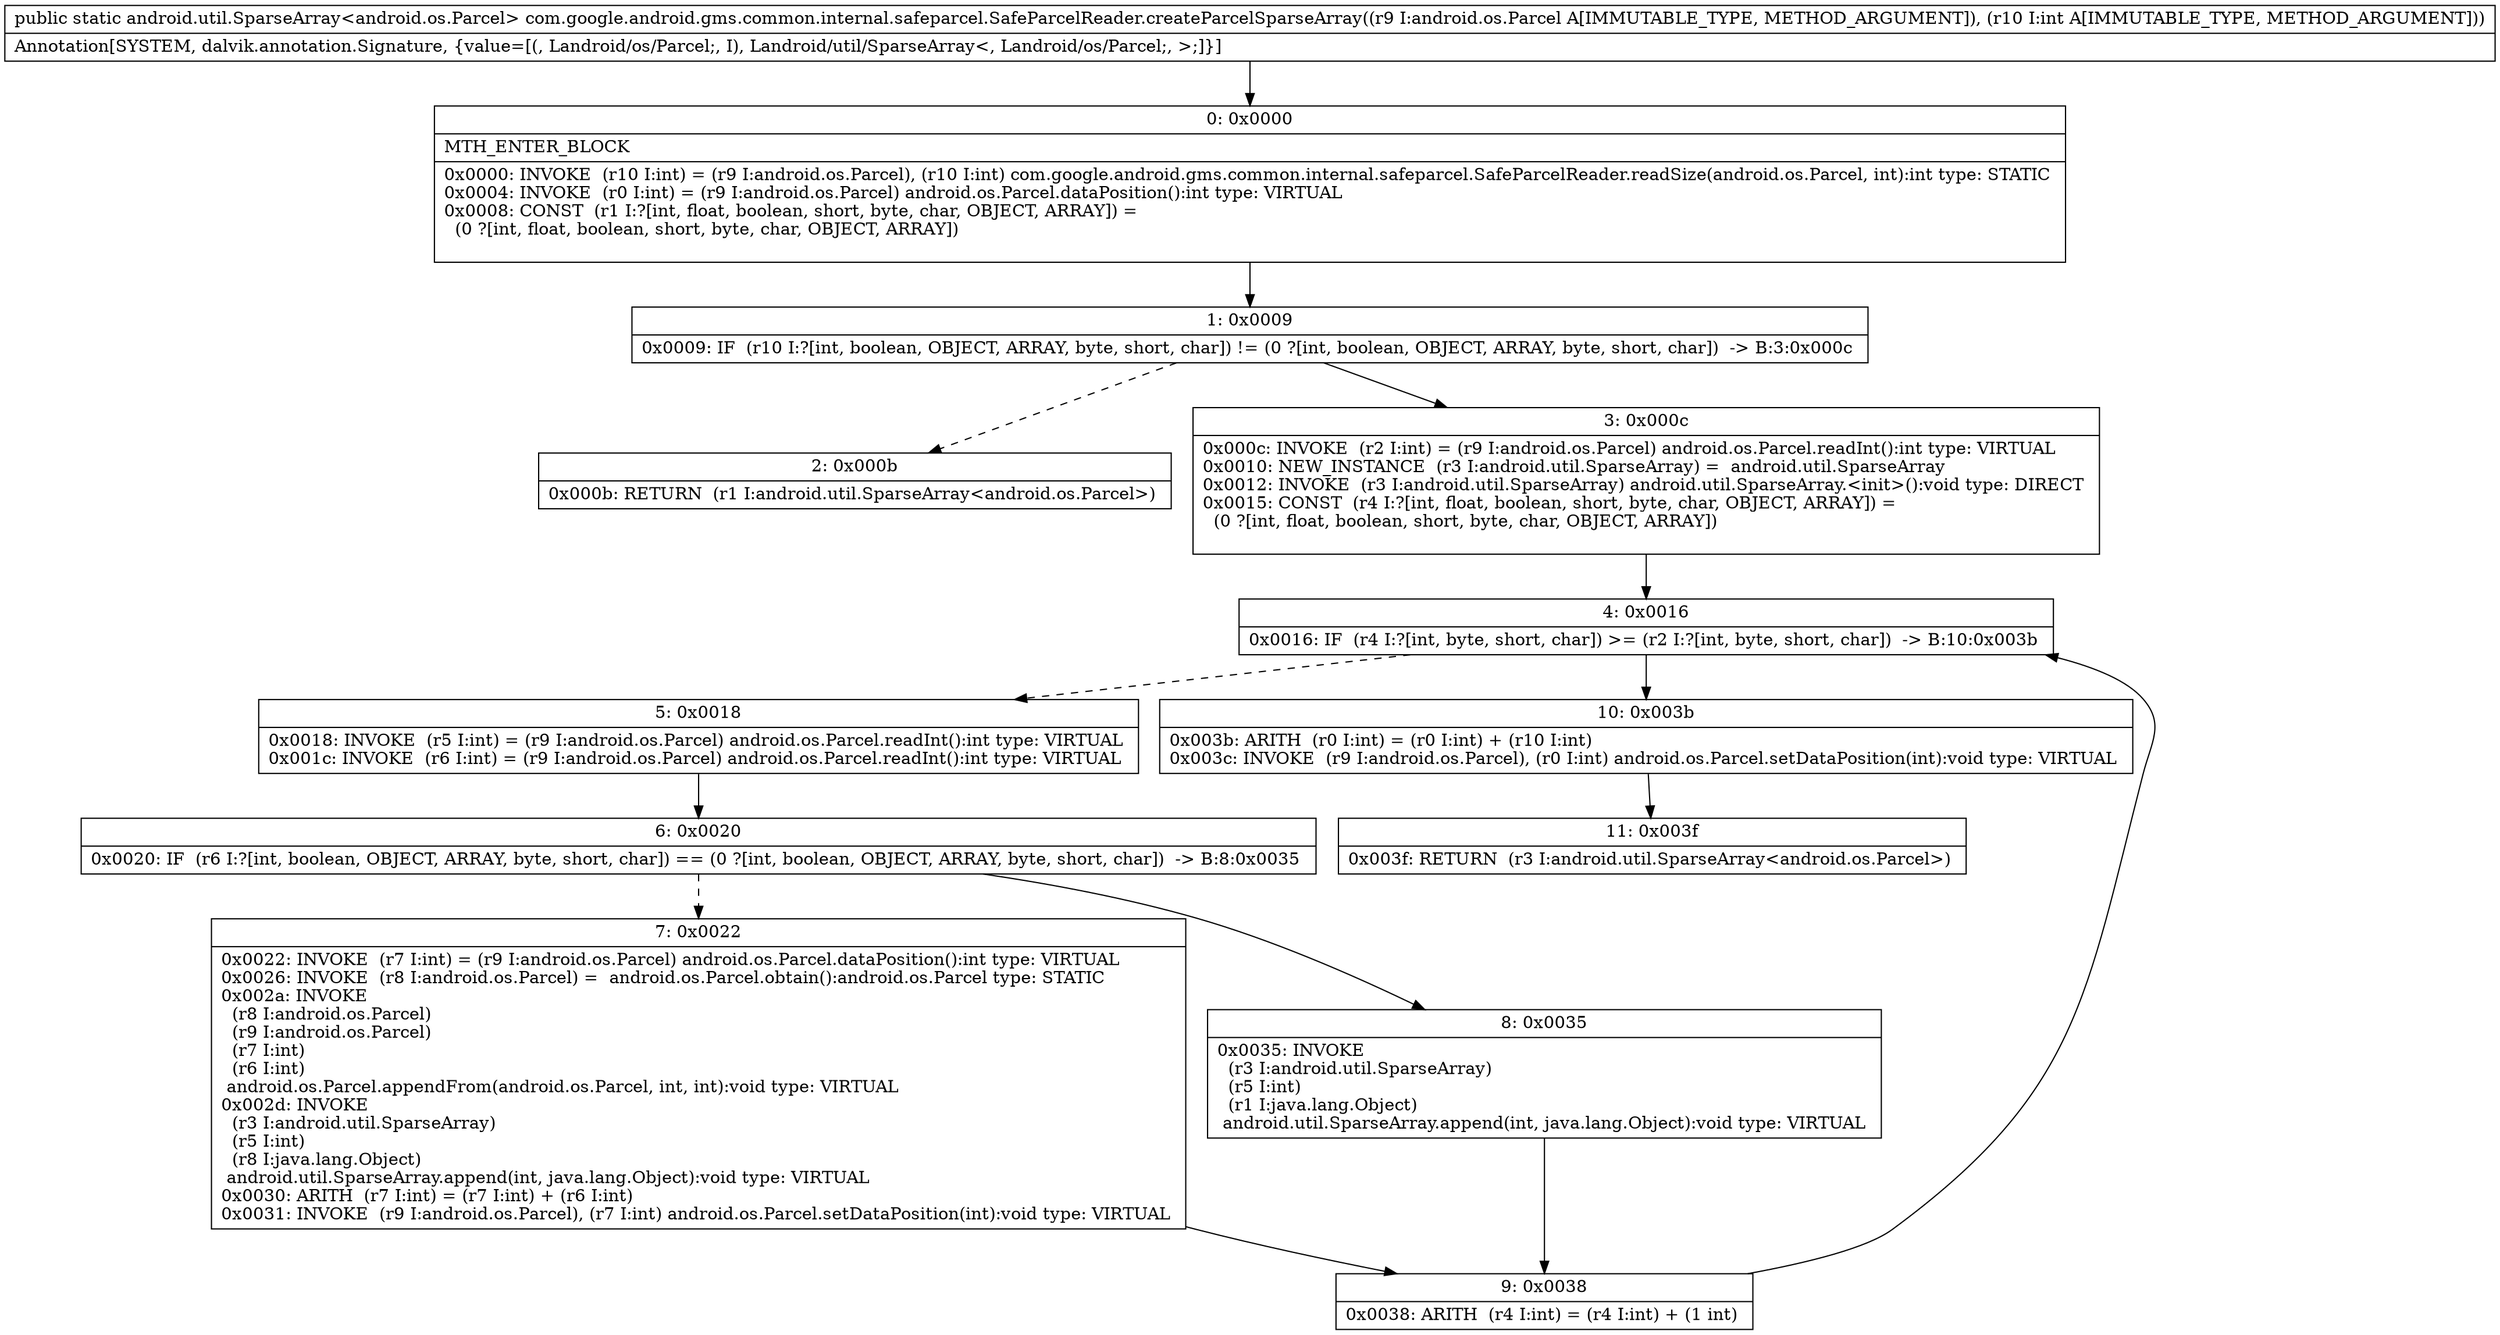 digraph "CFG forcom.google.android.gms.common.internal.safeparcel.SafeParcelReader.createParcelSparseArray(Landroid\/os\/Parcel;I)Landroid\/util\/SparseArray;" {
Node_0 [shape=record,label="{0\:\ 0x0000|MTH_ENTER_BLOCK\l|0x0000: INVOKE  (r10 I:int) = (r9 I:android.os.Parcel), (r10 I:int) com.google.android.gms.common.internal.safeparcel.SafeParcelReader.readSize(android.os.Parcel, int):int type: STATIC \l0x0004: INVOKE  (r0 I:int) = (r9 I:android.os.Parcel) android.os.Parcel.dataPosition():int type: VIRTUAL \l0x0008: CONST  (r1 I:?[int, float, boolean, short, byte, char, OBJECT, ARRAY]) = \l  (0 ?[int, float, boolean, short, byte, char, OBJECT, ARRAY])\l \l}"];
Node_1 [shape=record,label="{1\:\ 0x0009|0x0009: IF  (r10 I:?[int, boolean, OBJECT, ARRAY, byte, short, char]) != (0 ?[int, boolean, OBJECT, ARRAY, byte, short, char])  \-\> B:3:0x000c \l}"];
Node_2 [shape=record,label="{2\:\ 0x000b|0x000b: RETURN  (r1 I:android.util.SparseArray\<android.os.Parcel\>) \l}"];
Node_3 [shape=record,label="{3\:\ 0x000c|0x000c: INVOKE  (r2 I:int) = (r9 I:android.os.Parcel) android.os.Parcel.readInt():int type: VIRTUAL \l0x0010: NEW_INSTANCE  (r3 I:android.util.SparseArray) =  android.util.SparseArray \l0x0012: INVOKE  (r3 I:android.util.SparseArray) android.util.SparseArray.\<init\>():void type: DIRECT \l0x0015: CONST  (r4 I:?[int, float, boolean, short, byte, char, OBJECT, ARRAY]) = \l  (0 ?[int, float, boolean, short, byte, char, OBJECT, ARRAY])\l \l}"];
Node_4 [shape=record,label="{4\:\ 0x0016|0x0016: IF  (r4 I:?[int, byte, short, char]) \>= (r2 I:?[int, byte, short, char])  \-\> B:10:0x003b \l}"];
Node_5 [shape=record,label="{5\:\ 0x0018|0x0018: INVOKE  (r5 I:int) = (r9 I:android.os.Parcel) android.os.Parcel.readInt():int type: VIRTUAL \l0x001c: INVOKE  (r6 I:int) = (r9 I:android.os.Parcel) android.os.Parcel.readInt():int type: VIRTUAL \l}"];
Node_6 [shape=record,label="{6\:\ 0x0020|0x0020: IF  (r6 I:?[int, boolean, OBJECT, ARRAY, byte, short, char]) == (0 ?[int, boolean, OBJECT, ARRAY, byte, short, char])  \-\> B:8:0x0035 \l}"];
Node_7 [shape=record,label="{7\:\ 0x0022|0x0022: INVOKE  (r7 I:int) = (r9 I:android.os.Parcel) android.os.Parcel.dataPosition():int type: VIRTUAL \l0x0026: INVOKE  (r8 I:android.os.Parcel) =  android.os.Parcel.obtain():android.os.Parcel type: STATIC \l0x002a: INVOKE  \l  (r8 I:android.os.Parcel)\l  (r9 I:android.os.Parcel)\l  (r7 I:int)\l  (r6 I:int)\l android.os.Parcel.appendFrom(android.os.Parcel, int, int):void type: VIRTUAL \l0x002d: INVOKE  \l  (r3 I:android.util.SparseArray)\l  (r5 I:int)\l  (r8 I:java.lang.Object)\l android.util.SparseArray.append(int, java.lang.Object):void type: VIRTUAL \l0x0030: ARITH  (r7 I:int) = (r7 I:int) + (r6 I:int) \l0x0031: INVOKE  (r9 I:android.os.Parcel), (r7 I:int) android.os.Parcel.setDataPosition(int):void type: VIRTUAL \l}"];
Node_8 [shape=record,label="{8\:\ 0x0035|0x0035: INVOKE  \l  (r3 I:android.util.SparseArray)\l  (r5 I:int)\l  (r1 I:java.lang.Object)\l android.util.SparseArray.append(int, java.lang.Object):void type: VIRTUAL \l}"];
Node_9 [shape=record,label="{9\:\ 0x0038|0x0038: ARITH  (r4 I:int) = (r4 I:int) + (1 int) \l}"];
Node_10 [shape=record,label="{10\:\ 0x003b|0x003b: ARITH  (r0 I:int) = (r0 I:int) + (r10 I:int) \l0x003c: INVOKE  (r9 I:android.os.Parcel), (r0 I:int) android.os.Parcel.setDataPosition(int):void type: VIRTUAL \l}"];
Node_11 [shape=record,label="{11\:\ 0x003f|0x003f: RETURN  (r3 I:android.util.SparseArray\<android.os.Parcel\>) \l}"];
MethodNode[shape=record,label="{public static android.util.SparseArray\<android.os.Parcel\> com.google.android.gms.common.internal.safeparcel.SafeParcelReader.createParcelSparseArray((r9 I:android.os.Parcel A[IMMUTABLE_TYPE, METHOD_ARGUMENT]), (r10 I:int A[IMMUTABLE_TYPE, METHOD_ARGUMENT]))  | Annotation[SYSTEM, dalvik.annotation.Signature, \{value=[(, Landroid\/os\/Parcel;, I), Landroid\/util\/SparseArray\<, Landroid\/os\/Parcel;, \>;]\}]\l}"];
MethodNode -> Node_0;
Node_0 -> Node_1;
Node_1 -> Node_2[style=dashed];
Node_1 -> Node_3;
Node_3 -> Node_4;
Node_4 -> Node_5[style=dashed];
Node_4 -> Node_10;
Node_5 -> Node_6;
Node_6 -> Node_7[style=dashed];
Node_6 -> Node_8;
Node_7 -> Node_9;
Node_8 -> Node_9;
Node_9 -> Node_4;
Node_10 -> Node_11;
}

